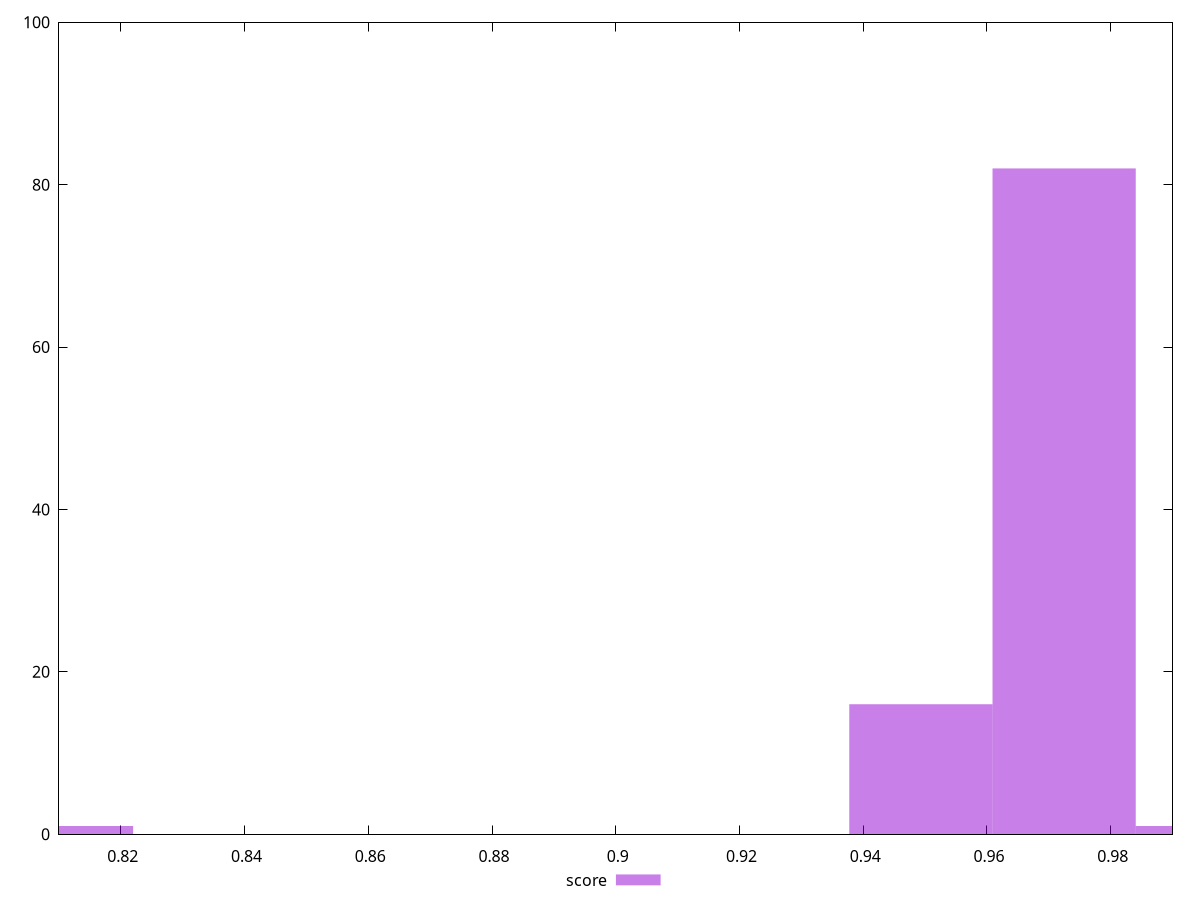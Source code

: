 reset

$score <<EOF
0.8104028747612299 1
0.9724834497134759 82
0.949329081863155 16
0.9956378175637968 1
EOF

set key outside below
set boxwidth 0.023154367850320854
set xrange [0.81:0.99]
set yrange [0:100]
set trange [0:100]
set style fill transparent solid 0.5 noborder
set terminal svg size 640, 490 enhanced background rgb 'white'
set output "report_00011_2021-02-09T10:53:21.242Z/first-cpu-idle/samples/pages+cached/score/histogram.svg"

plot $score title "score" with boxes

reset
